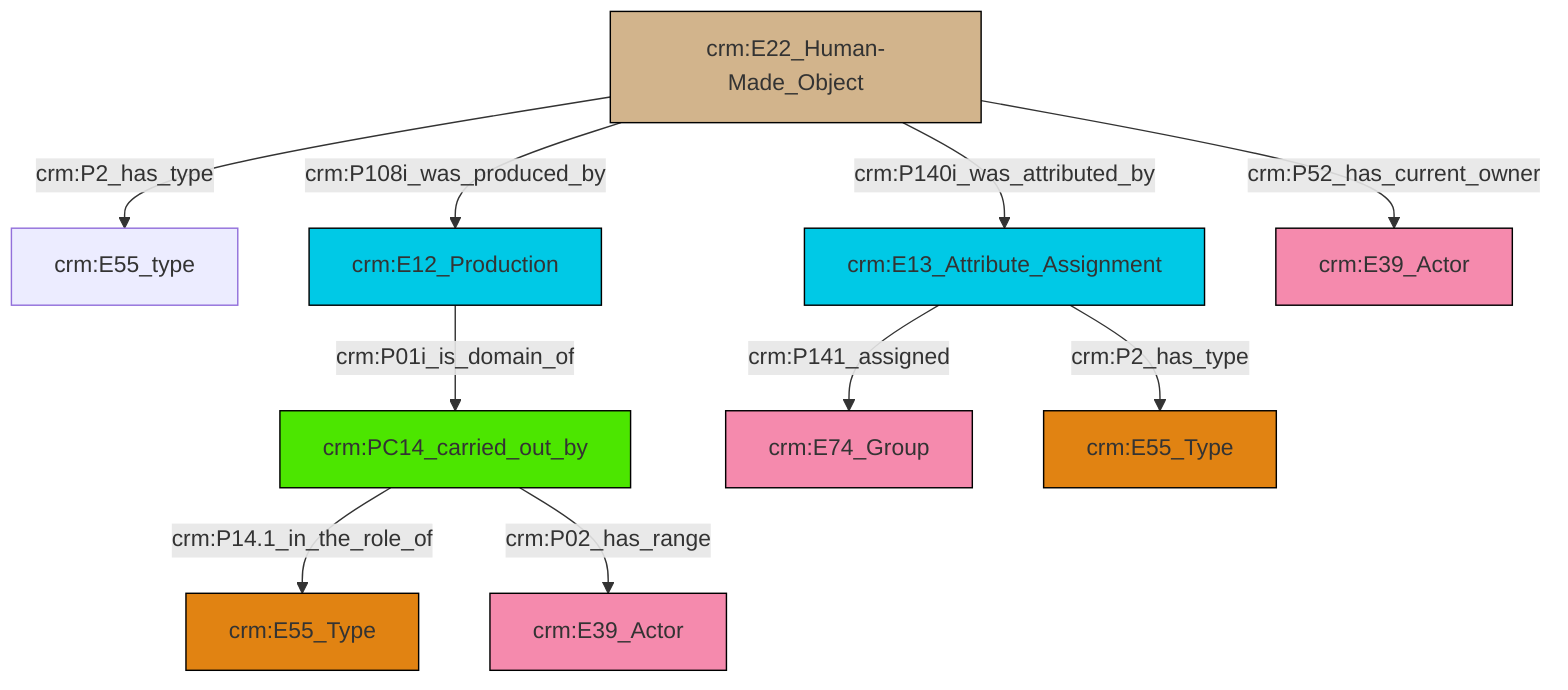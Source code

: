 graph TD
classDef Literal fill:#f2f2f2,stroke:#000000;
classDef CRM_Entity fill:#FFFFFF,stroke:#000000;
classDef Temporal_Entity fill:#00C9E6, stroke:#000000;
classDef Type fill:#E18312, stroke:#000000;
classDef Time-Span fill:#2C9C91, stroke:#000000;
classDef Appellation fill:#FFEB7F, stroke:#000000;
classDef Place fill:#008836, stroke:#000000;
classDef Persistent_Item fill:#B266B2, stroke:#000000;
classDef Conceptual_Object fill:#FFD700, stroke:#000000;
classDef Physical_Thing fill:#D2B48C, stroke:#000000;
classDef Actor fill:#f58aad, stroke:#000000;
classDef PC_Classes fill:#4ce600, stroke:#000000;
classDef Multi fill:#cccccc,stroke:#000000;

0["crm:E13_Attribute_Assignment"]:::Temporal_Entity -->|crm:P141_assigned| 2["crm:E74_Group"]:::Actor
3["crm:E22_Human-Made_Object"]:::Physical_Thing -->|crm:P2_has_type| 4["crm:E55_type"]:::Default
3["crm:E22_Human-Made_Object"]:::Physical_Thing -->|crm:P108i_was_produced_by| 7["crm:E12_Production"]:::Temporal_Entity
10["crm:PC14_carried_out_by"]:::PC_Classes -->|crm:P14.1_in_the_role_of| 12["crm:E55_Type"]:::Type
7["crm:E12_Production"]:::Temporal_Entity -->|crm:P01i_is_domain_of| 10["crm:PC14_carried_out_by"]:::PC_Classes
3["crm:E22_Human-Made_Object"]:::Physical_Thing -->|crm:P140i_was_attributed_by| 0["crm:E13_Attribute_Assignment"]:::Temporal_Entity
0["crm:E13_Attribute_Assignment"]:::Temporal_Entity -->|crm:P2_has_type| 15["crm:E55_Type"]:::Type
3["crm:E22_Human-Made_Object"]:::Physical_Thing -->|crm:P52_has_current_owner| 5["crm:E39_Actor"]:::Actor
10["crm:PC14_carried_out_by"]:::PC_Classes -->|crm:P02_has_range| 19["crm:E39_Actor"]:::Actor